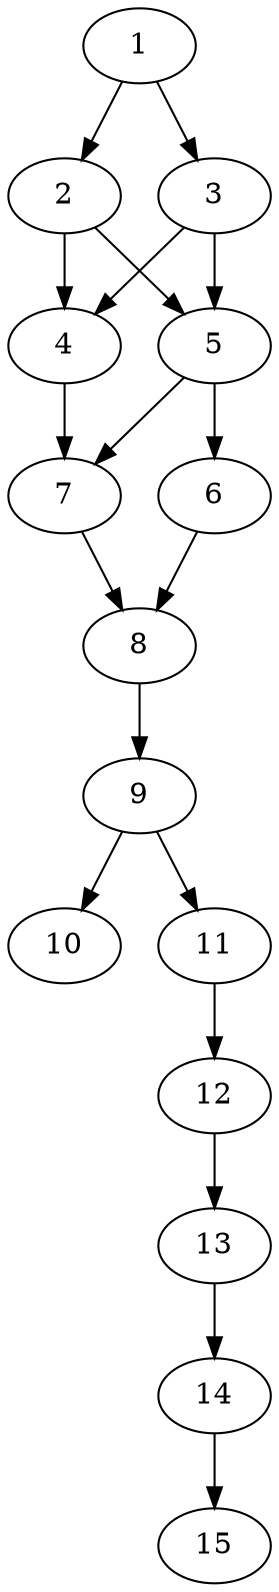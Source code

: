 // DAG automatically generated by daggen at Thu Oct  3 13:59:27 2019
// ./daggen --dot -n 15 --ccr 0.3 --fat 0.3 --regular 0.5 --density 0.9 --mindata 5242880 --maxdata 52428800 
digraph G {
  1 [size="87592960", alpha="0.20", expect_size="26277888"] 
  1 -> 2 [size ="26277888"]
  1 -> 3 [size ="26277888"]
  2 [size="33689600", alpha="0.14", expect_size="10106880"] 
  2 -> 4 [size ="10106880"]
  2 -> 5 [size ="10106880"]
  3 [size="57333760", alpha="0.05", expect_size="17200128"] 
  3 -> 4 [size ="17200128"]
  3 -> 5 [size ="17200128"]
  4 [size="120814933", alpha="0.00", expect_size="36244480"] 
  4 -> 7 [size ="36244480"]
  5 [size="159440213", alpha="0.03", expect_size="47832064"] 
  5 -> 6 [size ="47832064"]
  5 -> 7 [size ="47832064"]
  6 [size="158013440", alpha="0.12", expect_size="47404032"] 
  6 -> 8 [size ="47404032"]
  7 [size="48339627", alpha="0.01", expect_size="14501888"] 
  7 -> 8 [size ="14501888"]
  8 [size="25900373", alpha="0.01", expect_size="7770112"] 
  8 -> 9 [size ="7770112"]
  9 [size="80762880", alpha="0.14", expect_size="24228864"] 
  9 -> 10 [size ="24228864"]
  9 -> 11 [size ="24228864"]
  10 [size="123170133", alpha="0.20", expect_size="36951040"] 
  11 [size="56449707", alpha="0.18", expect_size="16934912"] 
  11 -> 12 [size ="16934912"]
  12 [size="53565440", alpha="0.01", expect_size="16069632"] 
  12 -> 13 [size ="16069632"]
  13 [size="160389120", alpha="0.03", expect_size="48116736"] 
  13 -> 14 [size ="48116736"]
  14 [size="41137493", alpha="0.12", expect_size="12341248"] 
  14 -> 15 [size ="12341248"]
  15 [size="43601920", alpha="0.10", expect_size="13080576"] 
}
